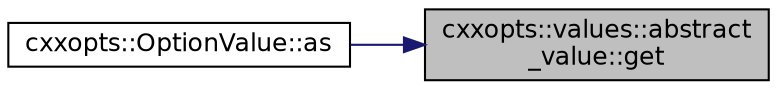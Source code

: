 digraph "cxxopts::values::abstract_value::get"
{
 // INTERACTIVE_SVG=YES
 // LATEX_PDF_SIZE
  edge [fontname="Helvetica",fontsize="12",labelfontname="Helvetica",labelfontsize="12"];
  node [fontname="Helvetica",fontsize="12",shape=record];
  rankdir="RL";
  Node1 [label="cxxopts::values::abstract\l_value::get",height=0.2,width=0.4,color="black", fillcolor="grey75", style="filled", fontcolor="black",tooltip=" "];
  Node1 -> Node2 [dir="back",color="midnightblue",fontsize="12",style="solid",fontname="Helvetica"];
  Node2 [label="cxxopts::OptionValue::as",height=0.2,width=0.4,color="black", fillcolor="white", style="filled",URL="$a01026.html#a6953817ba21f573f4c305bda31084d1b",tooltip=" "];
}
